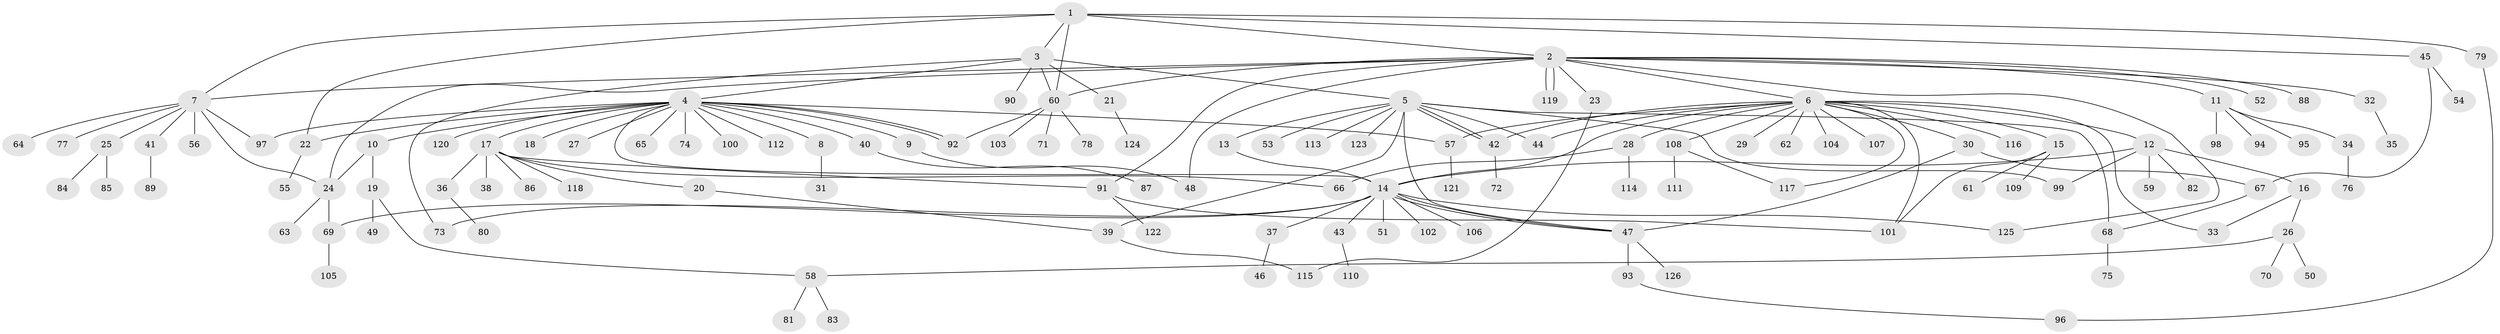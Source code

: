 // Generated by graph-tools (version 1.1) at 2025/01/03/09/25 03:01:57]
// undirected, 126 vertices, 162 edges
graph export_dot {
graph [start="1"]
  node [color=gray90,style=filled];
  1;
  2;
  3;
  4;
  5;
  6;
  7;
  8;
  9;
  10;
  11;
  12;
  13;
  14;
  15;
  16;
  17;
  18;
  19;
  20;
  21;
  22;
  23;
  24;
  25;
  26;
  27;
  28;
  29;
  30;
  31;
  32;
  33;
  34;
  35;
  36;
  37;
  38;
  39;
  40;
  41;
  42;
  43;
  44;
  45;
  46;
  47;
  48;
  49;
  50;
  51;
  52;
  53;
  54;
  55;
  56;
  57;
  58;
  59;
  60;
  61;
  62;
  63;
  64;
  65;
  66;
  67;
  68;
  69;
  70;
  71;
  72;
  73;
  74;
  75;
  76;
  77;
  78;
  79;
  80;
  81;
  82;
  83;
  84;
  85;
  86;
  87;
  88;
  89;
  90;
  91;
  92;
  93;
  94;
  95;
  96;
  97;
  98;
  99;
  100;
  101;
  102;
  103;
  104;
  105;
  106;
  107;
  108;
  109;
  110;
  111;
  112;
  113;
  114;
  115;
  116;
  117;
  118;
  119;
  120;
  121;
  122;
  123;
  124;
  125;
  126;
  1 -- 2;
  1 -- 3;
  1 -- 7;
  1 -- 22;
  1 -- 45;
  1 -- 60;
  1 -- 79;
  2 -- 6;
  2 -- 7;
  2 -- 11;
  2 -- 23;
  2 -- 24;
  2 -- 32;
  2 -- 48;
  2 -- 52;
  2 -- 60;
  2 -- 88;
  2 -- 91;
  2 -- 119;
  2 -- 119;
  2 -- 125;
  3 -- 4;
  3 -- 5;
  3 -- 21;
  3 -- 60;
  3 -- 73;
  3 -- 90;
  4 -- 8;
  4 -- 9;
  4 -- 10;
  4 -- 14;
  4 -- 17;
  4 -- 18;
  4 -- 22;
  4 -- 27;
  4 -- 40;
  4 -- 57;
  4 -- 65;
  4 -- 74;
  4 -- 92;
  4 -- 92;
  4 -- 97;
  4 -- 100;
  4 -- 112;
  4 -- 120;
  5 -- 13;
  5 -- 39;
  5 -- 42;
  5 -- 42;
  5 -- 44;
  5 -- 47;
  5 -- 53;
  5 -- 68;
  5 -- 99;
  5 -- 113;
  5 -- 123;
  6 -- 12;
  6 -- 14;
  6 -- 15;
  6 -- 28;
  6 -- 29;
  6 -- 30;
  6 -- 33;
  6 -- 42;
  6 -- 44;
  6 -- 57;
  6 -- 62;
  6 -- 101;
  6 -- 104;
  6 -- 107;
  6 -- 108;
  6 -- 116;
  6 -- 117;
  7 -- 24;
  7 -- 25;
  7 -- 41;
  7 -- 56;
  7 -- 64;
  7 -- 77;
  7 -- 97;
  8 -- 31;
  9 -- 48;
  10 -- 19;
  10 -- 24;
  11 -- 34;
  11 -- 94;
  11 -- 95;
  11 -- 98;
  12 -- 14;
  12 -- 16;
  12 -- 59;
  12 -- 82;
  12 -- 99;
  13 -- 14;
  14 -- 37;
  14 -- 43;
  14 -- 47;
  14 -- 47;
  14 -- 51;
  14 -- 69;
  14 -- 73;
  14 -- 102;
  14 -- 106;
  14 -- 125;
  15 -- 61;
  15 -- 101;
  15 -- 109;
  16 -- 26;
  16 -- 33;
  17 -- 20;
  17 -- 36;
  17 -- 38;
  17 -- 66;
  17 -- 86;
  17 -- 91;
  17 -- 118;
  19 -- 49;
  19 -- 58;
  20 -- 39;
  21 -- 124;
  22 -- 55;
  23 -- 115;
  24 -- 63;
  24 -- 69;
  25 -- 84;
  25 -- 85;
  26 -- 50;
  26 -- 58;
  26 -- 70;
  28 -- 66;
  28 -- 114;
  30 -- 47;
  30 -- 67;
  32 -- 35;
  34 -- 76;
  36 -- 80;
  37 -- 46;
  39 -- 115;
  40 -- 87;
  41 -- 89;
  42 -- 72;
  43 -- 110;
  45 -- 54;
  45 -- 67;
  47 -- 93;
  47 -- 126;
  57 -- 121;
  58 -- 81;
  58 -- 83;
  60 -- 71;
  60 -- 78;
  60 -- 92;
  60 -- 103;
  67 -- 68;
  68 -- 75;
  69 -- 105;
  79 -- 96;
  91 -- 101;
  91 -- 122;
  93 -- 96;
  108 -- 111;
  108 -- 117;
}
